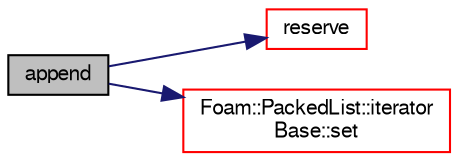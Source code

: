 digraph "append"
{
  bgcolor="transparent";
  edge [fontname="FreeSans",fontsize="10",labelfontname="FreeSans",labelfontsize="10"];
  node [fontname="FreeSans",fontsize="10",shape=record];
  rankdir="LR";
  Node1 [label="append",height=0.2,width=0.4,color="black", fillcolor="grey75", style="filled" fontcolor="black"];
  Node1 -> Node2 [color="midnightblue",fontsize="10",style="solid",fontname="FreeSans"];
  Node2 [label="reserve",height=0.2,width=0.4,color="red",URL="$a01707.html#a7294bcb6d8983466db362b4acf6e72ec",tooltip="Reserve allocation space for at least this size. "];
  Node1 -> Node3 [color="midnightblue",fontsize="10",style="solid",fontname="FreeSans"];
  Node3 [label="Foam::PackedList::iterator\lBase::set",height=0.2,width=0.4,color="red",URL="$a01175.html#aa3b41d3aa0522ba6ebd9ebd38e523184",tooltip="Set value, returning true if changed, no range-checking. "];
}
